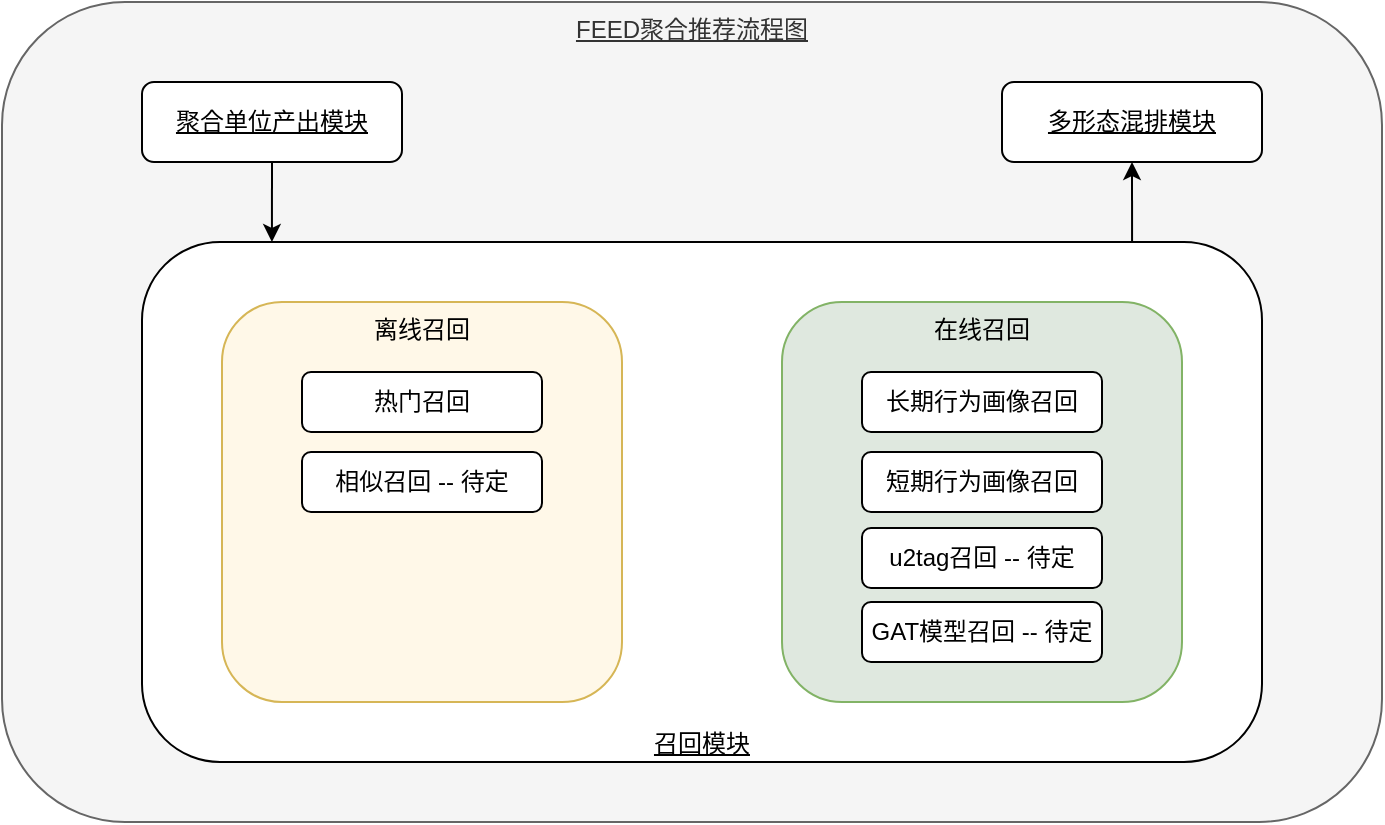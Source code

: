 <mxfile version="14.0.4" type="github">
  <diagram id="tJpFBTTWijO7pAiVNljU" name="Page-1">
    <mxGraphModel dx="940" dy="541" grid="1" gridSize="10" guides="1" tooltips="1" connect="1" arrows="1" fold="1" page="1" pageScale="1" pageWidth="827" pageHeight="1169" math="0" shadow="0">
      <root>
        <mxCell id="0" />
        <mxCell id="1" parent="0" />
        <mxCell id="Qj7UFVG9fa0UXzcEhCF3-1" value="FEED聚合推荐流程图" style="rounded=1;whiteSpace=wrap;html=1;verticalAlign=top;fontStyle=4;fillColor=#f5f5f5;strokeColor=#666666;fontColor=#333333;" vertex="1" parent="1">
          <mxGeometry x="90" y="70" width="690" height="410" as="geometry" />
        </mxCell>
        <mxCell id="Qj7UFVG9fa0UXzcEhCF3-8" style="edgeStyle=orthogonalEdgeStyle;rounded=0;orthogonalLoop=1;jettySize=auto;html=1;exitX=0.5;exitY=1;exitDx=0;exitDy=0;entryX=0.116;entryY=0;entryDx=0;entryDy=0;entryPerimeter=0;" edge="1" parent="1" source="Qj7UFVG9fa0UXzcEhCF3-2" target="Qj7UFVG9fa0UXzcEhCF3-4">
          <mxGeometry relative="1" as="geometry" />
        </mxCell>
        <mxCell id="Qj7UFVG9fa0UXzcEhCF3-2" value="聚合单位产出模块" style="rounded=1;whiteSpace=wrap;html=1;verticalAlign=middle;fontStyle=4" vertex="1" parent="1">
          <mxGeometry x="160" y="110" width="130" height="40" as="geometry" />
        </mxCell>
        <mxCell id="Qj7UFVG9fa0UXzcEhCF3-3" value="多形态混排模块" style="rounded=1;whiteSpace=wrap;html=1;verticalAlign=middle;fontStyle=4" vertex="1" parent="1">
          <mxGeometry x="590" y="110" width="130" height="40" as="geometry" />
        </mxCell>
        <mxCell id="Qj7UFVG9fa0UXzcEhCF3-9" style="edgeStyle=orthogonalEdgeStyle;rounded=0;orthogonalLoop=1;jettySize=auto;html=1;entryX=0.5;entryY=1;entryDx=0;entryDy=0;exitX=0.884;exitY=0.003;exitDx=0;exitDy=0;exitPerimeter=0;" edge="1" parent="1" source="Qj7UFVG9fa0UXzcEhCF3-4" target="Qj7UFVG9fa0UXzcEhCF3-3">
          <mxGeometry relative="1" as="geometry" />
        </mxCell>
        <mxCell id="Qj7UFVG9fa0UXzcEhCF3-4" value="召回模块" style="rounded=1;whiteSpace=wrap;html=1;verticalAlign=bottom;fontStyle=4" vertex="1" parent="1">
          <mxGeometry x="160" y="190" width="560" height="260" as="geometry" />
        </mxCell>
        <mxCell id="Qj7UFVG9fa0UXzcEhCF3-10" value="离线召回" style="rounded=1;whiteSpace=wrap;html=1;verticalAlign=top;strokeColor=#d6b656;fillColor=#FFF8E8;" vertex="1" parent="1">
          <mxGeometry x="200" y="220" width="200" height="200" as="geometry" />
        </mxCell>
        <mxCell id="Qj7UFVG9fa0UXzcEhCF3-11" value="在线召回" style="rounded=1;whiteSpace=wrap;html=1;verticalAlign=top;strokeColor=#82b366;fillColor=#DFE8DF;" vertex="1" parent="1">
          <mxGeometry x="480" y="220" width="200" height="200" as="geometry" />
        </mxCell>
        <mxCell id="Qj7UFVG9fa0UXzcEhCF3-12" value="热门召回" style="rounded=1;whiteSpace=wrap;html=1;" vertex="1" parent="1">
          <mxGeometry x="240" y="255" width="120" height="30" as="geometry" />
        </mxCell>
        <mxCell id="Qj7UFVG9fa0UXzcEhCF3-13" value="相似召回 -- 待定" style="rounded=1;whiteSpace=wrap;html=1;" vertex="1" parent="1">
          <mxGeometry x="240" y="295" width="120" height="30" as="geometry" />
        </mxCell>
        <mxCell id="Qj7UFVG9fa0UXzcEhCF3-14" value="长期行为画像召回" style="rounded=1;whiteSpace=wrap;html=1;" vertex="1" parent="1">
          <mxGeometry x="520" y="255" width="120" height="30" as="geometry" />
        </mxCell>
        <mxCell id="Qj7UFVG9fa0UXzcEhCF3-15" value="短期行为画像召回" style="rounded=1;whiteSpace=wrap;html=1;" vertex="1" parent="1">
          <mxGeometry x="520" y="295" width="120" height="30" as="geometry" />
        </mxCell>
        <mxCell id="Qj7UFVG9fa0UXzcEhCF3-16" value="u2tag召回 -- 待定" style="rounded=1;whiteSpace=wrap;html=1;" vertex="1" parent="1">
          <mxGeometry x="520" y="333" width="120" height="30" as="geometry" />
        </mxCell>
        <mxCell id="Qj7UFVG9fa0UXzcEhCF3-17" value="GAT模型召回 -- 待定" style="rounded=1;whiteSpace=wrap;html=1;" vertex="1" parent="1">
          <mxGeometry x="520" y="370" width="120" height="30" as="geometry" />
        </mxCell>
      </root>
    </mxGraphModel>
  </diagram>
</mxfile>
